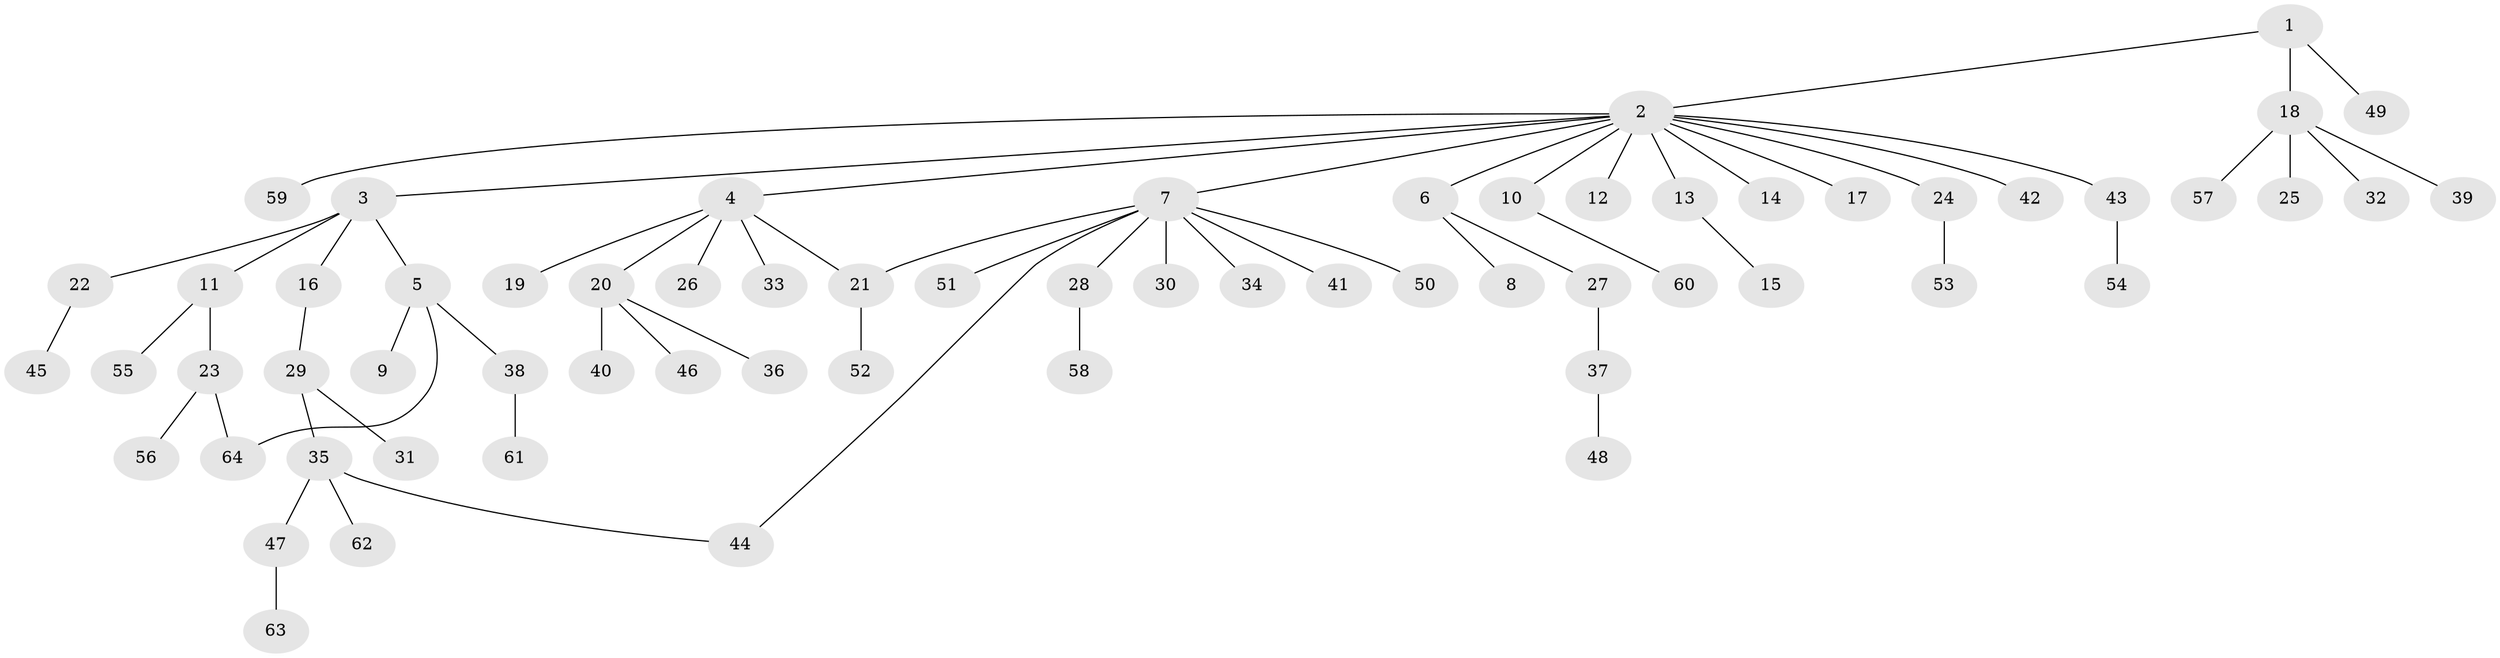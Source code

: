 // coarse degree distribution, {2: 0.1702127659574468, 13: 0.02127659574468085, 7: 0.02127659574468085, 5: 0.0425531914893617, 3: 0.06382978723404255, 9: 0.02127659574468085, 1: 0.6382978723404256, 4: 0.02127659574468085}
// Generated by graph-tools (version 1.1) at 2025/41/03/06/25 10:41:47]
// undirected, 64 vertices, 66 edges
graph export_dot {
graph [start="1"]
  node [color=gray90,style=filled];
  1;
  2;
  3;
  4;
  5;
  6;
  7;
  8;
  9;
  10;
  11;
  12;
  13;
  14;
  15;
  16;
  17;
  18;
  19;
  20;
  21;
  22;
  23;
  24;
  25;
  26;
  27;
  28;
  29;
  30;
  31;
  32;
  33;
  34;
  35;
  36;
  37;
  38;
  39;
  40;
  41;
  42;
  43;
  44;
  45;
  46;
  47;
  48;
  49;
  50;
  51;
  52;
  53;
  54;
  55;
  56;
  57;
  58;
  59;
  60;
  61;
  62;
  63;
  64;
  1 -- 2;
  1 -- 18;
  1 -- 49;
  2 -- 3;
  2 -- 4;
  2 -- 6;
  2 -- 7;
  2 -- 10;
  2 -- 12;
  2 -- 13;
  2 -- 14;
  2 -- 17;
  2 -- 24;
  2 -- 42;
  2 -- 43;
  2 -- 59;
  3 -- 5;
  3 -- 11;
  3 -- 16;
  3 -- 22;
  4 -- 19;
  4 -- 20;
  4 -- 21;
  4 -- 26;
  4 -- 33;
  5 -- 9;
  5 -- 38;
  5 -- 64;
  6 -- 8;
  6 -- 27;
  7 -- 21;
  7 -- 28;
  7 -- 30;
  7 -- 34;
  7 -- 41;
  7 -- 44;
  7 -- 50;
  7 -- 51;
  10 -- 60;
  11 -- 23;
  11 -- 55;
  13 -- 15;
  16 -- 29;
  18 -- 25;
  18 -- 32;
  18 -- 39;
  18 -- 57;
  20 -- 36;
  20 -- 40;
  20 -- 46;
  21 -- 52;
  22 -- 45;
  23 -- 56;
  23 -- 64;
  24 -- 53;
  27 -- 37;
  28 -- 58;
  29 -- 31;
  29 -- 35;
  35 -- 44;
  35 -- 47;
  35 -- 62;
  37 -- 48;
  38 -- 61;
  43 -- 54;
  47 -- 63;
}
